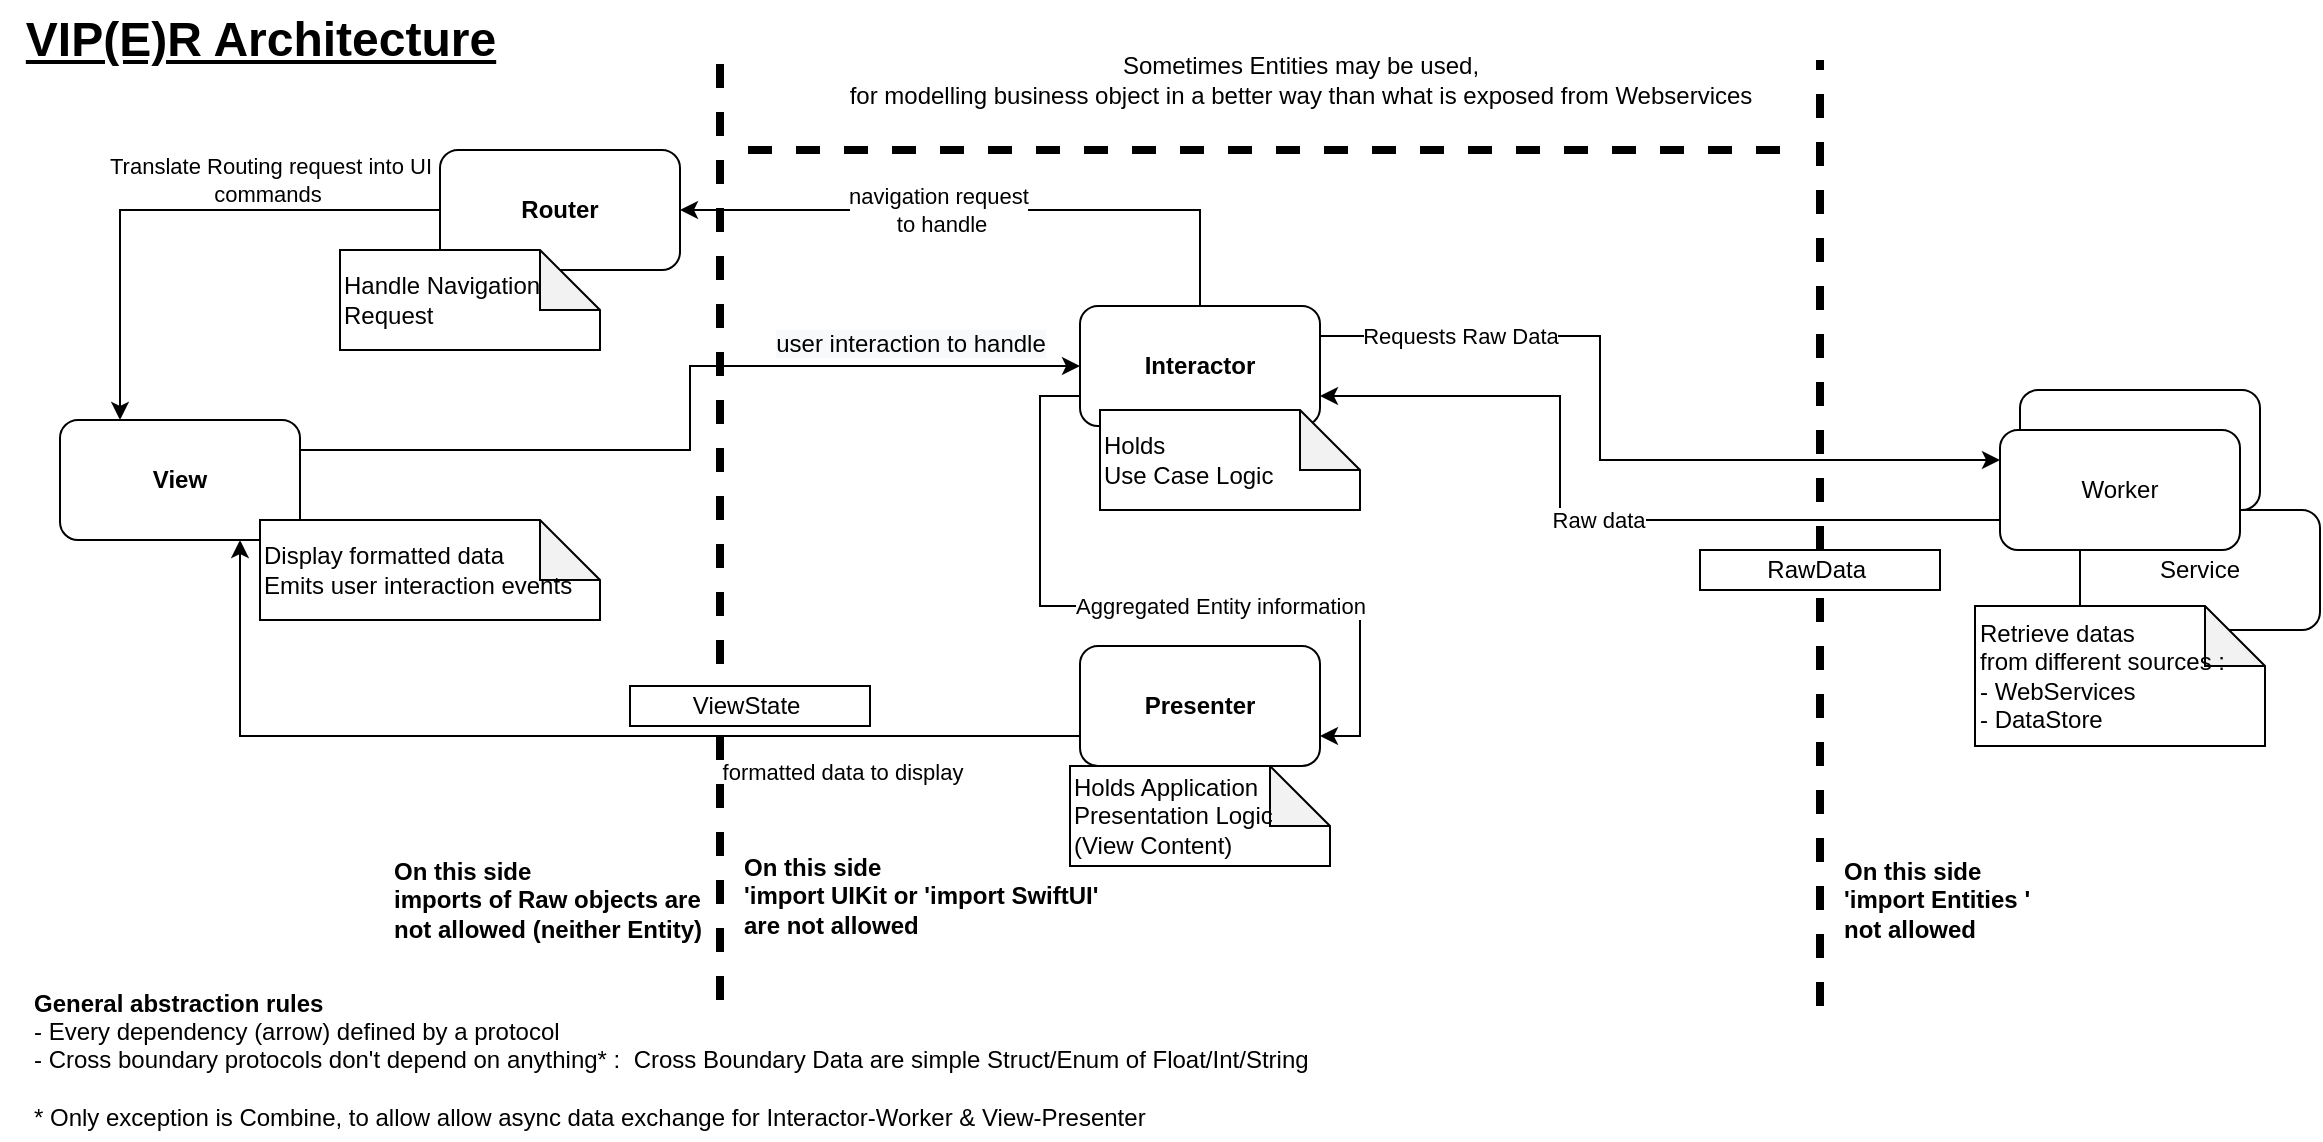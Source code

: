 <mxfile version="21.2.1" type="device">
  <diagram id="IqsIaZHnXh-778Lgr3Fg" name="Page-1">
    <mxGraphModel dx="1393" dy="959" grid="1" gridSize="10" guides="1" tooltips="1" connect="1" arrows="1" fold="1" page="1" pageScale="1" pageWidth="1169" pageHeight="827" math="0" shadow="0">
      <root>
        <mxCell id="0" />
        <mxCell id="1" parent="0" />
        <mxCell id="_FerT0JbUeN8KcOLFhlX-22" value="Service" style="rounded=1;whiteSpace=wrap;html=1;" parent="1" vertex="1">
          <mxGeometry x="1045" y="265" width="120" height="60" as="geometry" />
        </mxCell>
        <mxCell id="2B9m5LGd9bEnkK_E82YT-11" style="edgeStyle=orthogonalEdgeStyle;rounded=0;orthogonalLoop=1;jettySize=auto;html=1;exitX=1;exitY=0.25;exitDx=0;exitDy=0;entryX=0;entryY=0.5;entryDx=0;entryDy=0;" parent="1" source="2B9m5LGd9bEnkK_E82YT-1" target="_FerT0JbUeN8KcOLFhlX-5" edge="1">
          <mxGeometry relative="1" as="geometry">
            <mxPoint x="135" y="240" as="sourcePoint" />
          </mxGeometry>
        </mxCell>
        <mxCell id="2B9m5LGd9bEnkK_E82YT-12" value="&lt;span style=&quot;font-size: 12px; text-align: left; background-color: rgb(248, 249, 250);&quot;&gt;user interaction to handle&lt;br&gt;&lt;/span&gt;" style="edgeLabel;html=1;align=center;verticalAlign=middle;resizable=0;points=[];" parent="2B9m5LGd9bEnkK_E82YT-11" vertex="1" connectable="0">
          <mxGeometry x="-0.047" y="4" relative="1" as="geometry">
            <mxPoint x="114" y="-42" as="offset" />
          </mxGeometry>
        </mxCell>
        <mxCell id="2B9m5LGd9bEnkK_E82YT-1" value="&lt;b&gt;View&lt;/b&gt;" style="rounded=1;whiteSpace=wrap;html=1;" parent="1" vertex="1">
          <mxGeometry x="35" y="220" width="120" height="60" as="geometry" />
        </mxCell>
        <mxCell id="2B9m5LGd9bEnkK_E82YT-15" style="edgeStyle=orthogonalEdgeStyle;rounded=0;orthogonalLoop=1;jettySize=auto;html=1;exitX=0;exitY=0.75;exitDx=0;exitDy=0;entryX=0.75;entryY=1;entryDx=0;entryDy=0;" parent="1" source="2B9m5LGd9bEnkK_E82YT-2" target="2B9m5LGd9bEnkK_E82YT-1" edge="1">
          <mxGeometry relative="1" as="geometry">
            <mxPoint x="135" y="270" as="targetPoint" />
          </mxGeometry>
        </mxCell>
        <mxCell id="2B9m5LGd9bEnkK_E82YT-16" value="formatted data to display" style="edgeLabel;html=1;align=center;verticalAlign=middle;resizable=0;points=[];" parent="2B9m5LGd9bEnkK_E82YT-15" vertex="1" connectable="0">
          <mxGeometry x="-0.107" y="-3" relative="1" as="geometry">
            <mxPoint x="112" y="21" as="offset" />
          </mxGeometry>
        </mxCell>
        <mxCell id="2B9m5LGd9bEnkK_E82YT-18" style="edgeStyle=orthogonalEdgeStyle;rounded=0;orthogonalLoop=1;jettySize=auto;html=1;exitX=0.5;exitY=0;exitDx=0;exitDy=0;entryX=1;entryY=0.5;entryDx=0;entryDy=0;" parent="1" source="_FerT0JbUeN8KcOLFhlX-5" target="2B9m5LGd9bEnkK_E82YT-3" edge="1">
          <mxGeometry relative="1" as="geometry" />
        </mxCell>
        <mxCell id="2B9m5LGd9bEnkK_E82YT-19" value="navigation request&lt;br&gt;&amp;nbsp;to handle" style="edgeLabel;html=1;align=center;verticalAlign=middle;resizable=0;points=[];" parent="2B9m5LGd9bEnkK_E82YT-18" vertex="1" connectable="0">
          <mxGeometry x="0.167" relative="1" as="geometry">
            <mxPoint as="offset" />
          </mxGeometry>
        </mxCell>
        <mxCell id="2B9m5LGd9bEnkK_E82YT-2" value="&lt;b&gt;Presenter&lt;/b&gt;" style="rounded=1;whiteSpace=wrap;html=1;" parent="1" vertex="1">
          <mxGeometry x="545" y="333" width="120" height="60" as="geometry" />
        </mxCell>
        <mxCell id="2B9m5LGd9bEnkK_E82YT-20" style="edgeStyle=orthogonalEdgeStyle;rounded=0;orthogonalLoop=1;jettySize=auto;html=1;exitX=0;exitY=0.5;exitDx=0;exitDy=0;entryX=0.25;entryY=0;entryDx=0;entryDy=0;" parent="1" source="2B9m5LGd9bEnkK_E82YT-3" target="2B9m5LGd9bEnkK_E82YT-1" edge="1">
          <mxGeometry relative="1" as="geometry">
            <mxPoint x="45" y="225" as="targetPoint" />
          </mxGeometry>
        </mxCell>
        <mxCell id="_FerT0JbUeN8KcOLFhlX-1" value="Translate Routing request into UI&lt;br&gt;commands&amp;nbsp;" style="edgeLabel;html=1;align=center;verticalAlign=middle;resizable=0;points=[];" parent="2B9m5LGd9bEnkK_E82YT-20" vertex="1" connectable="0">
          <mxGeometry x="-0.442" y="-4" relative="1" as="geometry">
            <mxPoint x="-11" y="-11" as="offset" />
          </mxGeometry>
        </mxCell>
        <mxCell id="2B9m5LGd9bEnkK_E82YT-3" value="&lt;b&gt;Router&lt;/b&gt;" style="rounded=1;whiteSpace=wrap;html=1;" parent="1" vertex="1">
          <mxGeometry x="225" y="85" width="120" height="60" as="geometry" />
        </mxCell>
        <mxCell id="2B9m5LGd9bEnkK_E82YT-9" value="Holds Application &lt;br&gt;Presentation Logic &lt;br&gt;(View Content)" style="shape=note;whiteSpace=wrap;html=1;backgroundOutline=1;darkOpacity=0.05;align=left;" parent="1" vertex="1">
          <mxGeometry x="540" y="393" width="130" height="50" as="geometry" />
        </mxCell>
        <mxCell id="_FerT0JbUeN8KcOLFhlX-2" value="" style="endArrow=none;dashed=1;html=1;rounded=0;endSize=9;startSize=9;strokeWidth=4;" parent="1" edge="1">
          <mxGeometry width="50" height="50" relative="1" as="geometry">
            <mxPoint x="365" y="510" as="sourcePoint" />
            <mxPoint x="365" y="40" as="targetPoint" />
          </mxGeometry>
        </mxCell>
        <mxCell id="_FerT0JbUeN8KcOLFhlX-3" value="" style="endArrow=none;dashed=1;html=1;rounded=0;endSize=9;startSize=9;strokeWidth=4;startArrow=none;" parent="1" source="o6d9IS9fS-FhpDyLB6n2-2" edge="1">
          <mxGeometry width="50" height="50" relative="1" as="geometry">
            <mxPoint x="915" y="505" as="sourcePoint" />
            <mxPoint x="915" y="40" as="targetPoint" />
          </mxGeometry>
        </mxCell>
        <mxCell id="_FerT0JbUeN8KcOLFhlX-4" value="&lt;b&gt;On this side&amp;nbsp;&lt;br&gt;&#39;import UIKit or &#39;import SwiftUI&#39; &lt;br&gt;are not allowed&lt;br&gt;&lt;br&gt;&lt;/b&gt;" style="text;html=1;align=left;verticalAlign=middle;resizable=0;points=[];autosize=1;strokeColor=none;fillColor=none;" parent="1" vertex="1">
          <mxGeometry x="375" y="430" width="200" height="70" as="geometry" />
        </mxCell>
        <mxCell id="_FerT0JbUeN8KcOLFhlX-16" value="Aggregated Entity information" style="edgeStyle=orthogonalEdgeStyle;rounded=0;orthogonalLoop=1;jettySize=auto;html=1;exitX=0;exitY=0.75;exitDx=0;exitDy=0;entryX=1;entryY=0.75;entryDx=0;entryDy=0;strokeWidth=1;startSize=6;endSize=6;" parent="1" source="_FerT0JbUeN8KcOLFhlX-5" target="2B9m5LGd9bEnkK_E82YT-2" edge="1">
          <mxGeometry x="0.162" relative="1" as="geometry">
            <Array as="points">
              <mxPoint x="525" y="208" />
              <mxPoint x="525" y="313" />
              <mxPoint x="685" y="313" />
              <mxPoint x="685" y="378" />
            </Array>
            <mxPoint as="offset" />
          </mxGeometry>
        </mxCell>
        <mxCell id="_FerT0JbUeN8KcOLFhlX-5" value="&lt;b&gt;Interactor&lt;/b&gt;" style="rounded=1;whiteSpace=wrap;html=1;" parent="1" vertex="1">
          <mxGeometry x="545" y="163" width="120" height="60" as="geometry" />
        </mxCell>
        <mxCell id="_FerT0JbUeN8KcOLFhlX-7" value="&lt;b&gt;On this side&amp;nbsp;&lt;br&gt;&#39;import Entities &#39;&amp;nbsp;&lt;br&gt;not allowed&lt;br&gt;&lt;/b&gt;" style="text;html=1;align=left;verticalAlign=middle;resizable=0;points=[];autosize=1;strokeColor=none;fillColor=none;" parent="1" vertex="1">
          <mxGeometry x="925" y="430" width="120" height="60" as="geometry" />
        </mxCell>
        <mxCell id="_FerT0JbUeN8KcOLFhlX-8" value="" style="endArrow=none;dashed=1;html=1;rounded=0;endSize=9;startSize=9;strokeWidth=4;" parent="1" edge="1">
          <mxGeometry width="50" height="50" relative="1" as="geometry">
            <mxPoint x="895" y="85" as="sourcePoint" />
            <mxPoint x="375" y="85" as="targetPoint" />
          </mxGeometry>
        </mxCell>
        <mxCell id="_FerT0JbUeN8KcOLFhlX-12" value="Holds&amp;nbsp;&lt;br&gt;Use Case Logic" style="shape=note;whiteSpace=wrap;html=1;backgroundOutline=1;darkOpacity=0.05;align=left;" parent="1" vertex="1">
          <mxGeometry x="555" y="215" width="130" height="50" as="geometry" />
        </mxCell>
        <mxCell id="_FerT0JbUeN8KcOLFhlX-13" value="Handle Navigation Request" style="shape=note;whiteSpace=wrap;html=1;backgroundOutline=1;darkOpacity=0.05;align=left;" parent="1" vertex="1">
          <mxGeometry x="175" y="135" width="130" height="50" as="geometry" />
        </mxCell>
        <mxCell id="_FerT0JbUeN8KcOLFhlX-17" value="Requests Raw Data" style="edgeStyle=orthogonalEdgeStyle;rounded=0;orthogonalLoop=1;jettySize=auto;html=1;exitX=1;exitY=0.25;exitDx=0;exitDy=0;entryX=0;entryY=0.25;entryDx=0;entryDy=0;strokeWidth=1;startSize=6;endSize=6;" parent="1" source="_FerT0JbUeN8KcOLFhlX-5" target="2B9m5LGd9bEnkK_E82YT-4" edge="1">
          <mxGeometry x="-0.652" relative="1" as="geometry">
            <mxPoint x="859" y="245" as="sourcePoint" />
            <mxPoint x="1065" y="245" as="targetPoint" />
            <Array as="points">
              <mxPoint x="805" y="178" />
              <mxPoint x="805" y="240" />
            </Array>
            <mxPoint as="offset" />
          </mxGeometry>
        </mxCell>
        <mxCell id="_FerT0JbUeN8KcOLFhlX-18" value="Raw data" style="edgeStyle=orthogonalEdgeStyle;rounded=0;orthogonalLoop=1;jettySize=auto;html=1;exitX=0;exitY=0.75;exitDx=0;exitDy=0;entryX=1;entryY=0.75;entryDx=0;entryDy=0;strokeWidth=1;startSize=6;endSize=6;" parent="1" source="2B9m5LGd9bEnkK_E82YT-4" target="_FerT0JbUeN8KcOLFhlX-5" edge="1">
          <mxGeometry relative="1" as="geometry">
            <mxPoint x="1061" y="275" as="sourcePoint" />
            <mxPoint x="855" y="275" as="targetPoint" />
            <Array as="points">
              <mxPoint x="785" y="270" />
              <mxPoint x="785" y="208" />
            </Array>
          </mxGeometry>
        </mxCell>
        <mxCell id="_FerT0JbUeN8KcOLFhlX-21" value="Service" style="rounded=1;whiteSpace=wrap;html=1;" parent="1" vertex="1">
          <mxGeometry x="1015" y="205" width="120" height="60" as="geometry" />
        </mxCell>
        <mxCell id="2B9m5LGd9bEnkK_E82YT-4" value="Worker" style="rounded=1;whiteSpace=wrap;html=1;" parent="1" vertex="1">
          <mxGeometry x="1005" y="225" width="120" height="60" as="geometry" />
        </mxCell>
        <mxCell id="_FerT0JbUeN8KcOLFhlX-24" value="&lt;b&gt;General abstraction rules&lt;/b&gt;&lt;br&gt;&lt;div&gt;- Every dependency (arrow) defined by a protocol&lt;/div&gt;&lt;div&gt;- Cross boundary protocols don&#39;t depend on anything* : &amp;nbsp;Cross Boundary Data are simple Struct/Enum of Float/Int/String&lt;/div&gt;&lt;div&gt;&lt;br&gt;&lt;/div&gt;&lt;div&gt;* Only exception is Combine, to allow allow async data exchange for Interactor-Worker &amp;amp; View-Presenter&lt;/div&gt;" style="text;html=1;align=left;verticalAlign=middle;resizable=0;points=[];autosize=1;strokeColor=none;fillColor=none;" parent="1" vertex="1">
          <mxGeometry x="20" y="500" width="660" height="80" as="geometry" />
        </mxCell>
        <mxCell id="iIhoQGCUtQCEEiyMtVFz-1" value="Retrieve&amp;nbsp;datas &lt;br&gt;from different sources :&lt;br&gt;- WebServices&lt;br&gt;- DataStore" style="shape=note;whiteSpace=wrap;html=1;backgroundOutline=1;darkOpacity=0.05;align=left;" parent="1" vertex="1">
          <mxGeometry x="992.5" y="313" width="145" height="70" as="geometry" />
        </mxCell>
        <mxCell id="iIhoQGCUtQCEEiyMtVFz-2" value="Display formatted data&lt;br&gt;Emits user interaction events" style="shape=note;whiteSpace=wrap;html=1;backgroundOutline=1;darkOpacity=0.05;align=left;" parent="1" vertex="1">
          <mxGeometry x="135" y="270" width="170" height="50" as="geometry" />
        </mxCell>
        <mxCell id="iIhoQGCUtQCEEiyMtVFz-4" value="&lt;b&gt;On this side&amp;nbsp;&lt;br&gt;imports of Raw objects are&lt;br&gt;not allowed (neither Entity)&lt;br&gt;&lt;/b&gt;" style="text;html=1;align=left;verticalAlign=middle;resizable=0;points=[];autosize=1;strokeColor=none;fillColor=none;" parent="1" vertex="1">
          <mxGeometry x="200" y="430" width="180" height="60" as="geometry" />
        </mxCell>
        <mxCell id="o6d9IS9fS-FhpDyLB6n2-1" value="ViewState&amp;nbsp;" style="rounded=0;whiteSpace=wrap;html=1;" parent="1" vertex="1">
          <mxGeometry x="320" y="353" width="120" height="20" as="geometry" />
        </mxCell>
        <mxCell id="o6d9IS9fS-FhpDyLB6n2-2" value="RawData&amp;nbsp;" style="rounded=0;whiteSpace=wrap;html=1;" parent="1" vertex="1">
          <mxGeometry x="855" y="285" width="120" height="20" as="geometry" />
        </mxCell>
        <mxCell id="o6d9IS9fS-FhpDyLB6n2-3" value="" style="endArrow=none;dashed=1;html=1;rounded=0;endSize=9;startSize=9;strokeWidth=4;" parent="1" target="o6d9IS9fS-FhpDyLB6n2-2" edge="1">
          <mxGeometry width="50" height="50" relative="1" as="geometry">
            <mxPoint x="915" y="513" as="sourcePoint" />
            <mxPoint x="915" y="-20" as="targetPoint" />
          </mxGeometry>
        </mxCell>
        <mxCell id="KF_D7qLzDisgmsfjIUA6-1" value="&lt;font style=&quot;font-size: 24px;&quot;&gt;&lt;b&gt;&lt;u&gt;VIP(E)R Architecture&lt;/u&gt;&lt;/b&gt;&lt;/font&gt;" style="text;html=1;align=center;verticalAlign=middle;resizable=0;points=[];autosize=1;strokeColor=none;fillColor=none;" parent="1" vertex="1">
          <mxGeometry x="5" y="10" width="260" height="40" as="geometry" />
        </mxCell>
        <mxCell id="CmmV-sQ3yK2SxCvv6av0-4" value="Sometimes Entities may be used, &lt;br&gt;for modelling business object in a better way than what is exposed from Webservices" style="text;html=1;align=center;verticalAlign=middle;resizable=0;points=[];autosize=1;strokeColor=none;fillColor=none;" vertex="1" parent="1">
          <mxGeometry x="420" y="30" width="470" height="40" as="geometry" />
        </mxCell>
      </root>
    </mxGraphModel>
  </diagram>
</mxfile>
